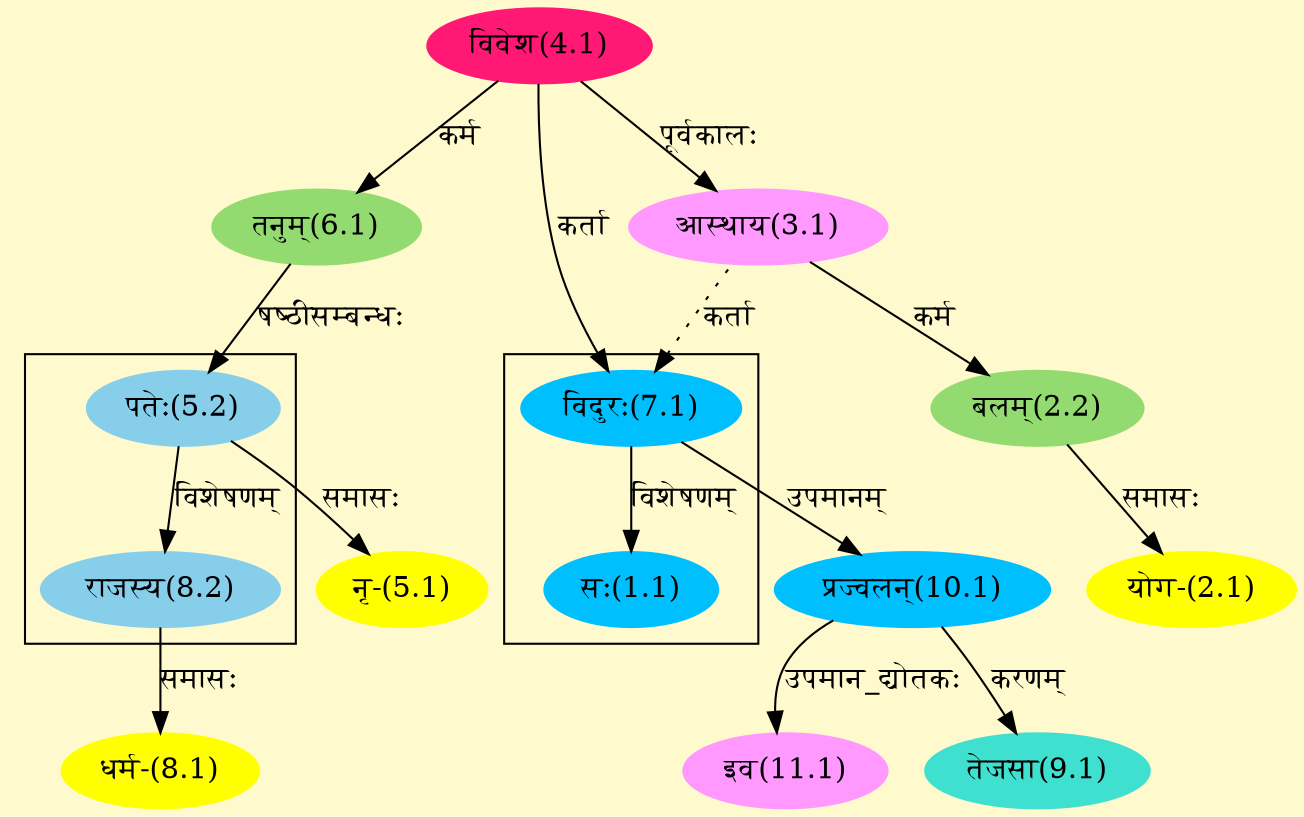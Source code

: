 digraph G{
rankdir=BT;
 compound=true;
 bgcolor="lemonchiffon1";

subgraph cluster_1{
Node1_1 [style=filled, color="#00BFFF" label = "सः(1.1)"]
Node7_1 [style=filled, color="#00BFFF" label = "विदुरः(7.1)"]

}

subgraph cluster_2{
Node8_2 [style=filled, color="#87CEEB" label = "राजस्य(8.2)"]
Node5_2 [style=filled, color="#87CEEB" label = "पतेः(5.2)"]

}
Node2_1 [style=filled, color="#FFFF00" label = "योग-(2.1)"]
Node2_2 [style=filled, color="#93DB70" label = "बलम्(2.2)"]
Node3_1 [style=filled, color="#FF99FF" label = "आस्थाय(3.1)"]
Node4_1 [style=filled, color="#FF1975" label = "विवेश(4.1)"]
Node7_1 [style=filled, color="#00BFFF" label = "विदुरः(7.1)"]
Node [style=filled, color="" label = "()"]
Node5_1 [style=filled, color="#FFFF00" label = "नृ-(5.1)"]
Node5_2 [style=filled, color="#87CEEB" label = "पतेः(5.2)"]
Node6_1 [style=filled, color="#93DB70" label = "तनुम्(6.1)"]
Node8_1 [style=filled, color="#FFFF00" label = "धर्म-(8.1)"]
Node8_2 [style=filled, color="#87CEEB" label = "राजस्य(8.2)"]
Node9_1 [style=filled, color="#40E0D0" label = "तेजसा(9.1)"]
Node10_1 [style=filled, color="#00BFFF" label = "प्रज्वलन्(10.1)"]
Node11_1 [style=filled, color="#FF99FF" label = "इव(11.1)"]
/* Start of Relations section */

Node1_1 -> Node7_1 [  label="विशेषणम्"  dir="back" ]
Node2_1 -> Node2_2 [  label="समासः"  dir="back" ]
Node2_2 -> Node3_1 [  label="कर्म"  dir="back" ]
Node3_1 -> Node4_1 [  label="पूर्वकालः"  dir="back" ]
Node5_1 -> Node5_2 [  label="समासः"  dir="back" ]
Node5_2 -> Node6_1 [  label="षष्ठीसम्बन्धः"  dir="back" ]
Node6_1 -> Node4_1 [  label="कर्म"  dir="back" ]
Node7_1 -> Node4_1 [  label="कर्ता"  dir="back" ]
Node7_1 -> Node3_1 [ style=dotted label="कर्ता"  dir="back" ]
Node8_1 -> Node8_2 [  label="समासः"  dir="back" ]
Node8_2 -> Node5_2 [  label="विशेषणम्"  dir="back" ]
Node9_1 -> Node10_1 [  label="करणम्"  dir="back" ]
Node10_1 -> Node7_1 [  label="उपमानम्"  dir="back" ]
Node11_1 -> Node10_1 [  label="उपमान_द्योतकः"  dir="back" ]
}
